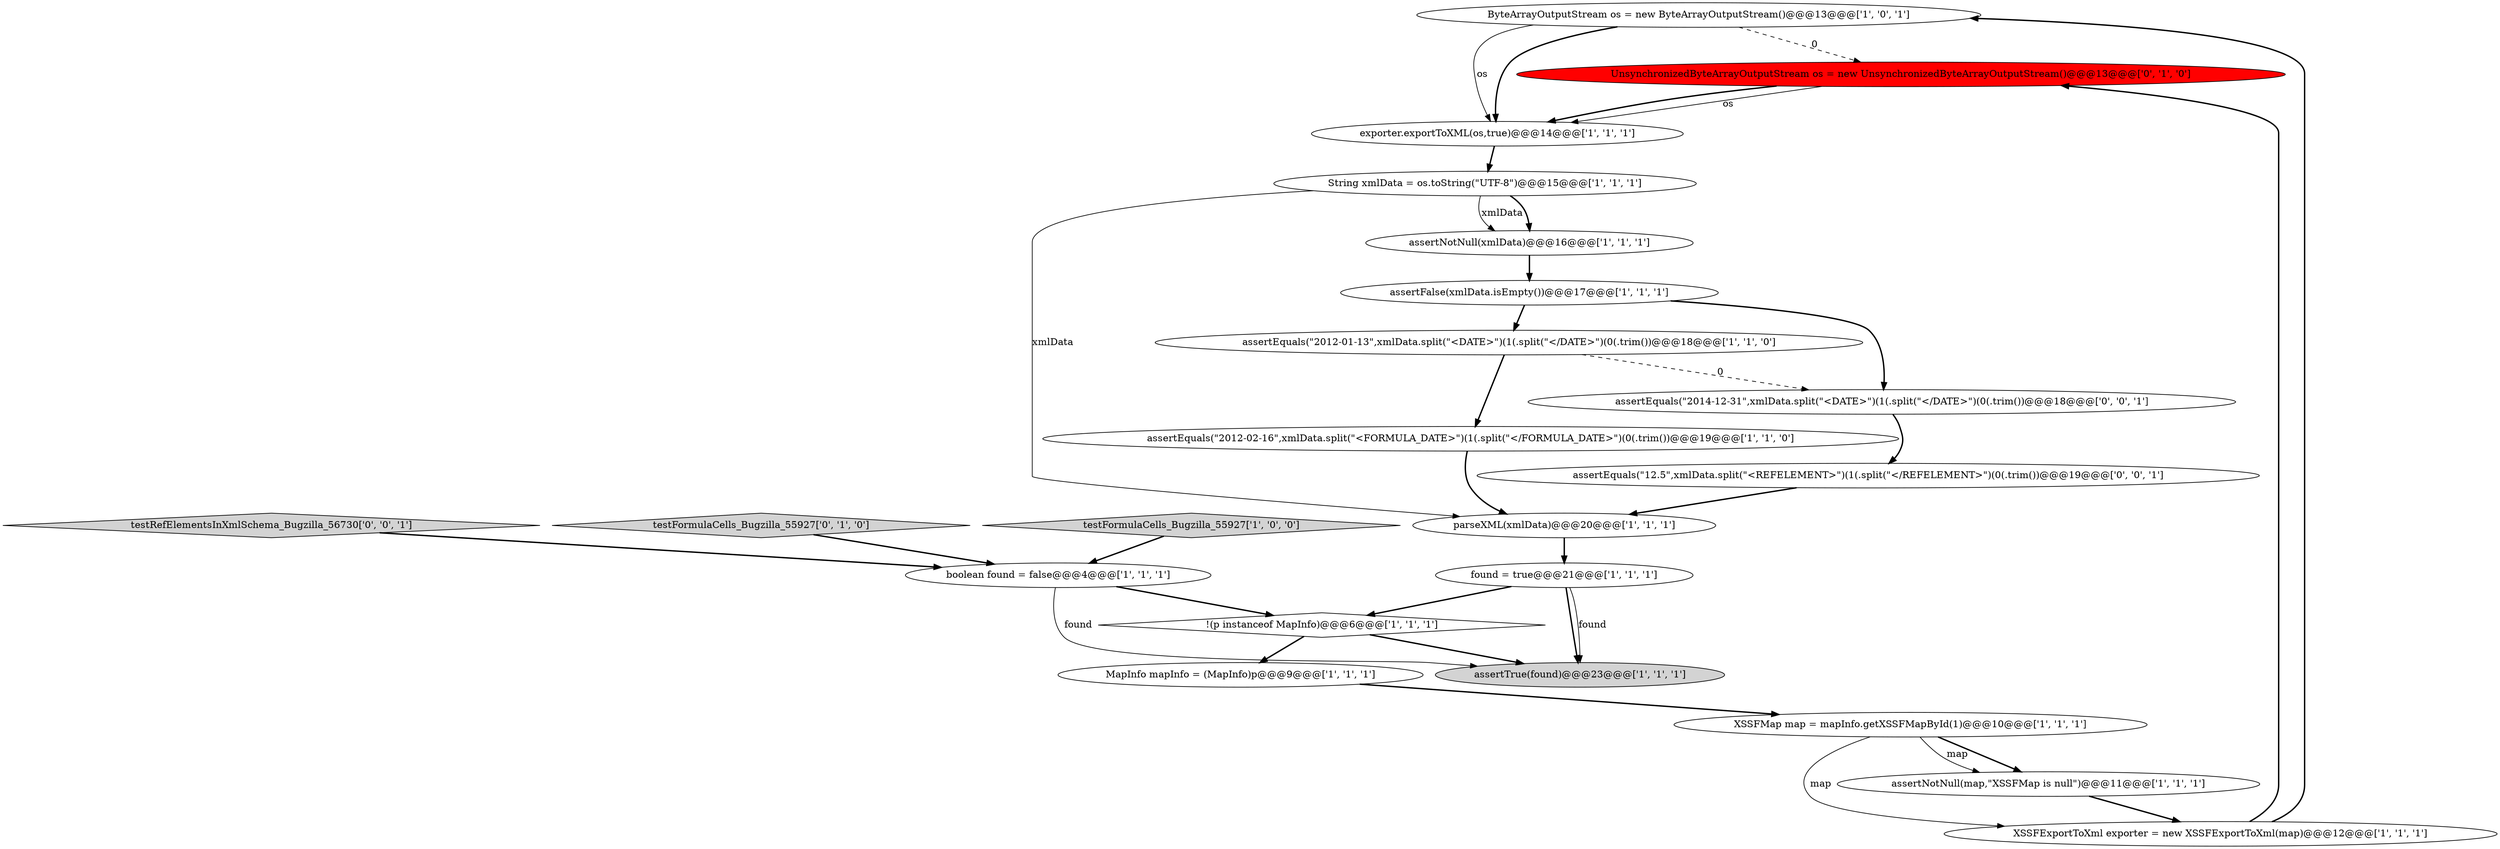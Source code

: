 digraph {
10 [style = filled, label = "ByteArrayOutputStream os = new ByteArrayOutputStream()@@@13@@@['1', '0', '1']", fillcolor = white, shape = ellipse image = "AAA0AAABBB1BBB"];
2 [style = filled, label = "assertEquals(\"2012-01-13\",xmlData.split(\"<DATE>\")(1(.split(\"</DATE>\")(0(.trim())@@@18@@@['1', '1', '0']", fillcolor = white, shape = ellipse image = "AAA0AAABBB1BBB"];
18 [style = filled, label = "UnsynchronizedByteArrayOutputStream os = new UnsynchronizedByteArrayOutputStream()@@@13@@@['0', '1', '0']", fillcolor = red, shape = ellipse image = "AAA1AAABBB2BBB"];
20 [style = filled, label = "testRefElementsInXmlSchema_Bugzilla_56730['0', '0', '1']", fillcolor = lightgray, shape = diamond image = "AAA0AAABBB3BBB"];
17 [style = filled, label = "testFormulaCells_Bugzilla_55927['0', '1', '0']", fillcolor = lightgray, shape = diamond image = "AAA0AAABBB2BBB"];
9 [style = filled, label = "String xmlData = os.toString(\"UTF-8\")@@@15@@@['1', '1', '1']", fillcolor = white, shape = ellipse image = "AAA0AAABBB1BBB"];
15 [style = filled, label = "boolean found = false@@@4@@@['1', '1', '1']", fillcolor = white, shape = ellipse image = "AAA0AAABBB1BBB"];
11 [style = filled, label = "assertEquals(\"2012-02-16\",xmlData.split(\"<FORMULA_DATE>\")(1(.split(\"</FORMULA_DATE>\")(0(.trim())@@@19@@@['1', '1', '0']", fillcolor = white, shape = ellipse image = "AAA0AAABBB1BBB"];
19 [style = filled, label = "assertEquals(\"2014-12-31\",xmlData.split(\"<DATE>\")(1(.split(\"</DATE>\")(0(.trim())@@@18@@@['0', '0', '1']", fillcolor = white, shape = ellipse image = "AAA0AAABBB3BBB"];
1 [style = filled, label = "parseXML(xmlData)@@@20@@@['1', '1', '1']", fillcolor = white, shape = ellipse image = "AAA0AAABBB1BBB"];
5 [style = filled, label = "assertNotNull(map,\"XSSFMap is null\")@@@11@@@['1', '1', '1']", fillcolor = white, shape = ellipse image = "AAA0AAABBB1BBB"];
6 [style = filled, label = "!(p instanceof MapInfo)@@@6@@@['1', '1', '1']", fillcolor = white, shape = diamond image = "AAA0AAABBB1BBB"];
8 [style = filled, label = "testFormulaCells_Bugzilla_55927['1', '0', '0']", fillcolor = lightgray, shape = diamond image = "AAA0AAABBB1BBB"];
7 [style = filled, label = "found = true@@@21@@@['1', '1', '1']", fillcolor = white, shape = ellipse image = "AAA0AAABBB1BBB"];
3 [style = filled, label = "assertFalse(xmlData.isEmpty())@@@17@@@['1', '1', '1']", fillcolor = white, shape = ellipse image = "AAA0AAABBB1BBB"];
14 [style = filled, label = "XSSFMap map = mapInfo.getXSSFMapById(1)@@@10@@@['1', '1', '1']", fillcolor = white, shape = ellipse image = "AAA0AAABBB1BBB"];
13 [style = filled, label = "assertNotNull(xmlData)@@@16@@@['1', '1', '1']", fillcolor = white, shape = ellipse image = "AAA0AAABBB1BBB"];
0 [style = filled, label = "exporter.exportToXML(os,true)@@@14@@@['1', '1', '1']", fillcolor = white, shape = ellipse image = "AAA0AAABBB1BBB"];
12 [style = filled, label = "XSSFExportToXml exporter = new XSSFExportToXml(map)@@@12@@@['1', '1', '1']", fillcolor = white, shape = ellipse image = "AAA0AAABBB1BBB"];
4 [style = filled, label = "MapInfo mapInfo = (MapInfo)p@@@9@@@['1', '1', '1']", fillcolor = white, shape = ellipse image = "AAA0AAABBB1BBB"];
16 [style = filled, label = "assertTrue(found)@@@23@@@['1', '1', '1']", fillcolor = lightgray, shape = ellipse image = "AAA0AAABBB1BBB"];
21 [style = filled, label = "assertEquals(\"12.5\",xmlData.split(\"<REFELEMENT>\")(1(.split(\"</REFELEMENT>\")(0(.trim())@@@19@@@['0', '0', '1']", fillcolor = white, shape = ellipse image = "AAA0AAABBB3BBB"];
9->1 [style = solid, label="xmlData"];
4->14 [style = bold, label=""];
0->9 [style = bold, label=""];
2->19 [style = dashed, label="0"];
8->15 [style = bold, label=""];
11->1 [style = bold, label=""];
14->5 [style = bold, label=""];
15->6 [style = bold, label=""];
7->16 [style = solid, label="found"];
1->7 [style = bold, label=""];
18->0 [style = solid, label="os"];
6->4 [style = bold, label=""];
12->10 [style = bold, label=""];
9->13 [style = solid, label="xmlData"];
10->0 [style = solid, label="os"];
14->12 [style = solid, label="map"];
13->3 [style = bold, label=""];
3->2 [style = bold, label=""];
5->12 [style = bold, label=""];
3->19 [style = bold, label=""];
6->16 [style = bold, label=""];
14->5 [style = solid, label="map"];
10->0 [style = bold, label=""];
7->16 [style = bold, label=""];
7->6 [style = bold, label=""];
12->18 [style = bold, label=""];
17->15 [style = bold, label=""];
21->1 [style = bold, label=""];
20->15 [style = bold, label=""];
15->16 [style = solid, label="found"];
2->11 [style = bold, label=""];
18->0 [style = bold, label=""];
10->18 [style = dashed, label="0"];
9->13 [style = bold, label=""];
19->21 [style = bold, label=""];
}
